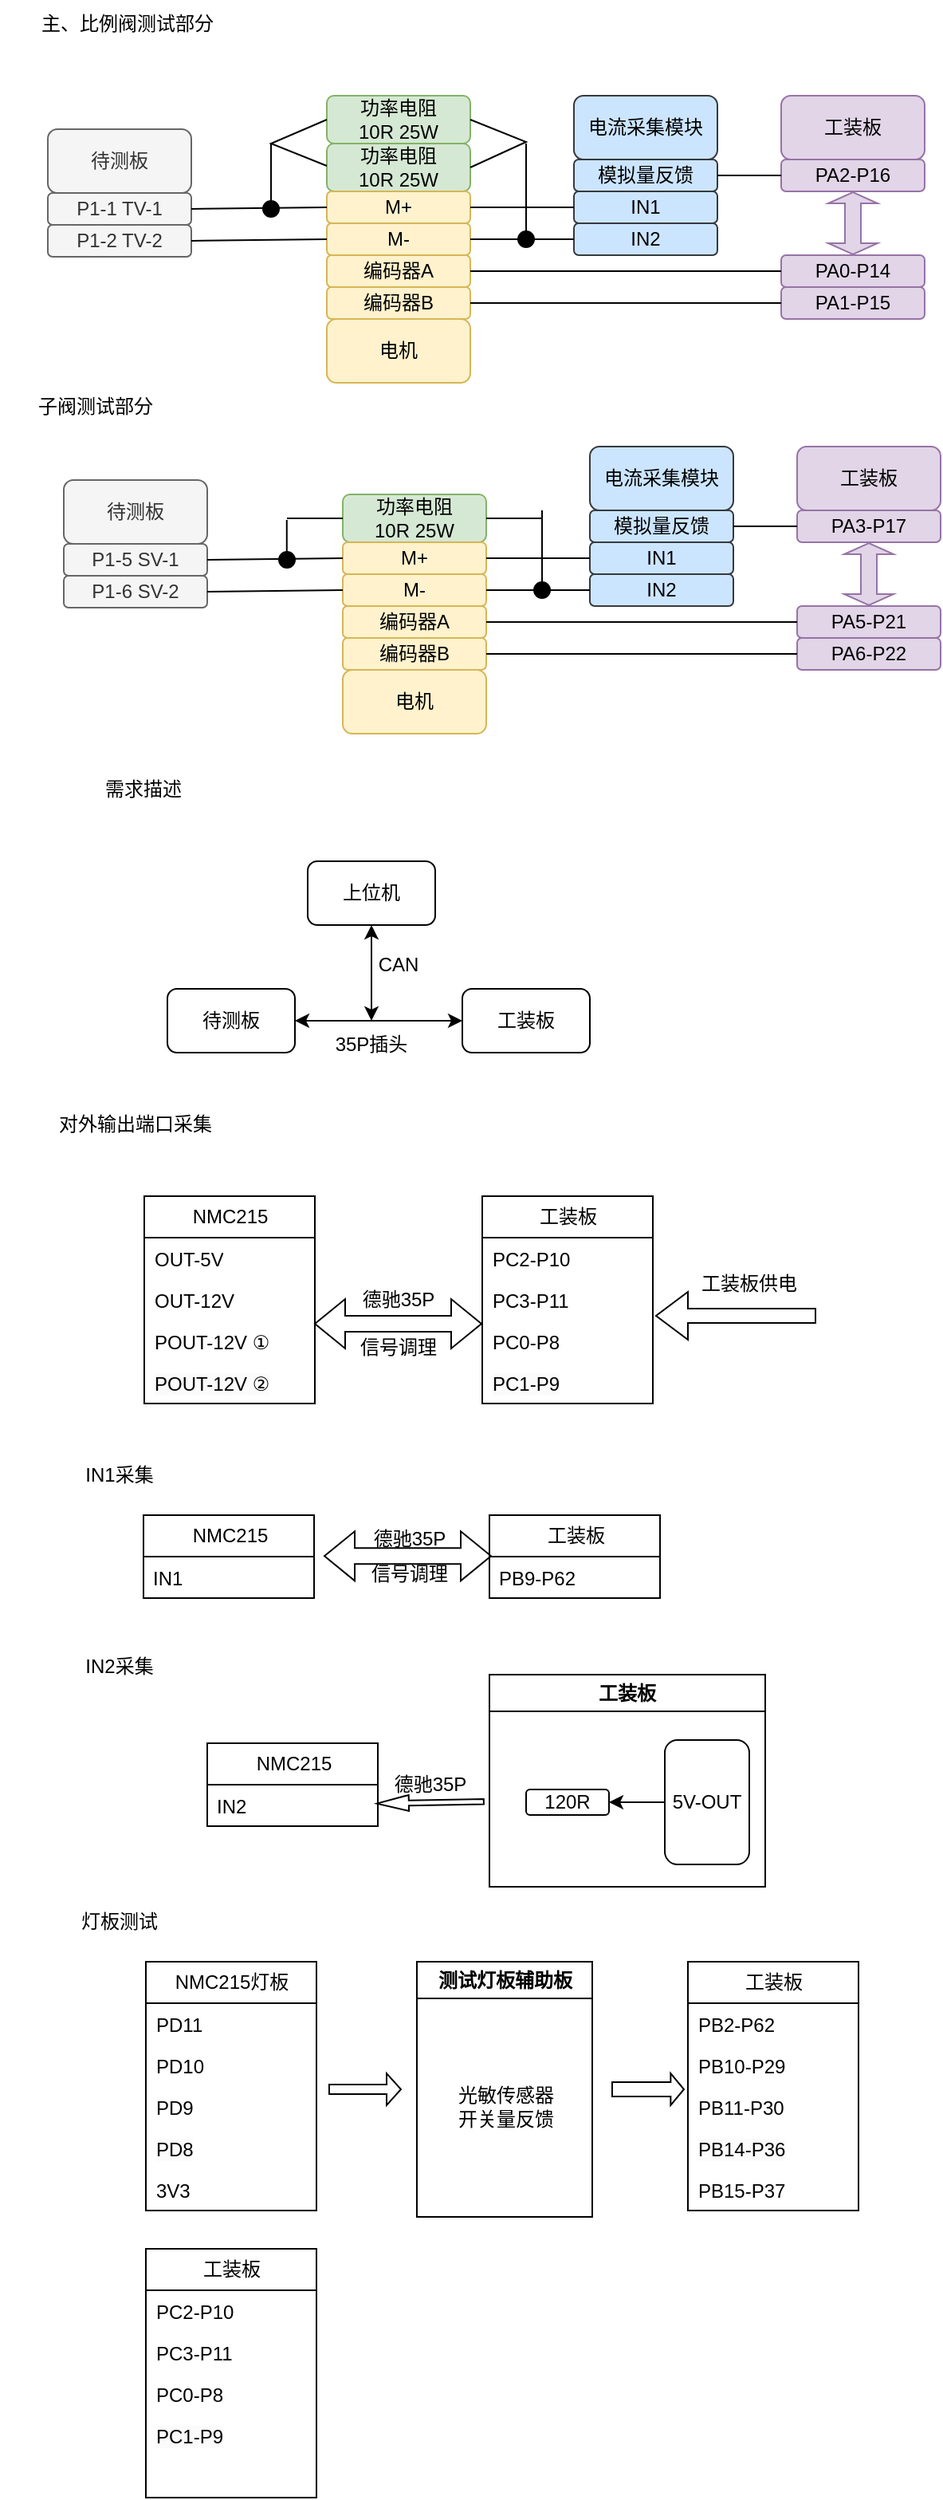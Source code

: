 <mxfile version="24.7.7">
  <diagram name="第 1 页" id="fsKE9IQoVAuPPi1mYyoE">
    <mxGraphModel dx="819" dy="422" grid="1" gridSize="10" guides="1" tooltips="1" connect="1" arrows="1" fold="1" page="1" pageScale="1" pageWidth="827" pageHeight="2000" math="0" shadow="0">
      <root>
        <mxCell id="0" />
        <mxCell id="1" parent="0" />
        <mxCell id="fWEatDimK1wb_yXRniuB-1" value="功率电阻&lt;br&gt;10R 25W" style="rounded=1;whiteSpace=wrap;html=1;fillColor=#d5e8d4;strokeColor=#82b366;" parent="1" vertex="1">
          <mxGeometry x="205" y="120" width="90" height="30" as="geometry" />
        </mxCell>
        <mxCell id="fWEatDimK1wb_yXRniuB-2" value="功率电阻&lt;br&gt;10R 25W" style="rounded=1;whiteSpace=wrap;html=1;fillColor=#d5e8d4;strokeColor=#82b366;" parent="1" vertex="1">
          <mxGeometry x="205" y="150" width="90" height="30" as="geometry" />
        </mxCell>
        <mxCell id="fWEatDimK1wb_yXRniuB-5" value="电机" style="rounded=1;whiteSpace=wrap;html=1;fillColor=#fff2cc;strokeColor=#d6b656;" parent="1" vertex="1">
          <mxGeometry x="205" y="260" width="90" height="40" as="geometry" />
        </mxCell>
        <mxCell id="fWEatDimK1wb_yXRniuB-6" value="M+" style="rounded=1;whiteSpace=wrap;html=1;fillColor=#fff2cc;strokeColor=#d6b656;" parent="1" vertex="1">
          <mxGeometry x="205" y="180" width="90" height="20" as="geometry" />
        </mxCell>
        <mxCell id="fWEatDimK1wb_yXRniuB-7" value="M-" style="rounded=1;whiteSpace=wrap;html=1;fillColor=#fff2cc;strokeColor=#d6b656;" parent="1" vertex="1">
          <mxGeometry x="205" y="200" width="90" height="20" as="geometry" />
        </mxCell>
        <mxCell id="fWEatDimK1wb_yXRniuB-9" value="待测板" style="rounded=1;whiteSpace=wrap;html=1;fillColor=#f5f5f5;fontColor=#333333;strokeColor=#666666;" parent="1" vertex="1">
          <mxGeometry x="30" y="141" width="90" height="40" as="geometry" />
        </mxCell>
        <mxCell id="fWEatDimK1wb_yXRniuB-10" value="P1-1 TV-1" style="rounded=1;whiteSpace=wrap;html=1;fillColor=#f5f5f5;fontColor=#333333;strokeColor=#666666;" parent="1" vertex="1">
          <mxGeometry x="30" y="181" width="90" height="20" as="geometry" />
        </mxCell>
        <mxCell id="fWEatDimK1wb_yXRniuB-11" value="P1-2 TV-2" style="rounded=1;whiteSpace=wrap;html=1;fillColor=#f5f5f5;fontColor=#333333;strokeColor=#666666;" parent="1" vertex="1">
          <mxGeometry x="30" y="201" width="90" height="20" as="geometry" />
        </mxCell>
        <mxCell id="fWEatDimK1wb_yXRniuB-14" value="编码器A" style="rounded=1;whiteSpace=wrap;html=1;fillColor=#fff2cc;strokeColor=#d6b656;" parent="1" vertex="1">
          <mxGeometry x="205" y="220" width="90" height="20" as="geometry" />
        </mxCell>
        <mxCell id="fWEatDimK1wb_yXRniuB-15" value="编码器B" style="rounded=1;whiteSpace=wrap;html=1;fillColor=#fff2cc;strokeColor=#d6b656;" parent="1" vertex="1">
          <mxGeometry x="205" y="240" width="90" height="20" as="geometry" />
        </mxCell>
        <mxCell id="fWEatDimK1wb_yXRniuB-16" value="电流采集模块" style="rounded=1;whiteSpace=wrap;html=1;fillColor=#cce5ff;strokeColor=#36393d;" parent="1" vertex="1">
          <mxGeometry x="360" y="120" width="90" height="40" as="geometry" />
        </mxCell>
        <mxCell id="fWEatDimK1wb_yXRniuB-17" value="IN1" style="rounded=1;whiteSpace=wrap;html=1;fillColor=#cce5ff;strokeColor=#36393d;" parent="1" vertex="1">
          <mxGeometry x="360" y="180" width="90" height="20" as="geometry" />
        </mxCell>
        <mxCell id="fWEatDimK1wb_yXRniuB-18" value="IN2" style="rounded=1;whiteSpace=wrap;html=1;fillColor=#cce5ff;strokeColor=#36393d;" parent="1" vertex="1">
          <mxGeometry x="360" y="200" width="90" height="20" as="geometry" />
        </mxCell>
        <mxCell id="fWEatDimK1wb_yXRniuB-25" value="模拟量反馈" style="rounded=1;whiteSpace=wrap;html=1;fillColor=#cce5ff;strokeColor=#36393d;" parent="1" vertex="1">
          <mxGeometry x="360" y="160" width="90" height="20" as="geometry" />
        </mxCell>
        <mxCell id="fWEatDimK1wb_yXRniuB-26" value="工装板" style="rounded=1;whiteSpace=wrap;html=1;fillColor=#e1d5e7;strokeColor=#9673a6;" parent="1" vertex="1">
          <mxGeometry x="490" y="120" width="90" height="40" as="geometry" />
        </mxCell>
        <mxCell id="fWEatDimK1wb_yXRniuB-27" value="PA0-P14" style="rounded=1;whiteSpace=wrap;html=1;fillColor=#e1d5e7;strokeColor=#9673a6;" parent="1" vertex="1">
          <mxGeometry x="490" y="220" width="90" height="20" as="geometry" />
        </mxCell>
        <mxCell id="fWEatDimK1wb_yXRniuB-28" value="PA1-P15" style="rounded=1;whiteSpace=wrap;html=1;fillColor=#e1d5e7;strokeColor=#9673a6;" parent="1" vertex="1">
          <mxGeometry x="490" y="240" width="90" height="20" as="geometry" />
        </mxCell>
        <mxCell id="fWEatDimK1wb_yXRniuB-29" value="PA2-P16" style="rounded=1;whiteSpace=wrap;html=1;fillColor=#e1d5e7;strokeColor=#9673a6;" parent="1" vertex="1">
          <mxGeometry x="490" y="160" width="90" height="20" as="geometry" />
        </mxCell>
        <mxCell id="fWEatDimK1wb_yXRniuB-32" value="" style="endArrow=none;html=1;rounded=0;entryX=0;entryY=0.5;entryDx=0;entryDy=0;exitX=1;exitY=0.5;exitDx=0;exitDy=0;" parent="1" source="fWEatDimK1wb_yXRniuB-11" target="fWEatDimK1wb_yXRniuB-7" edge="1">
          <mxGeometry width="50" height="50" relative="1" as="geometry">
            <mxPoint x="100" y="310" as="sourcePoint" />
            <mxPoint x="150" y="260" as="targetPoint" />
          </mxGeometry>
        </mxCell>
        <mxCell id="fWEatDimK1wb_yXRniuB-33" value="" style="endArrow=none;html=1;rounded=0;entryX=0;entryY=0.5;entryDx=0;entryDy=0;exitX=1;exitY=0.5;exitDx=0;exitDy=0;" parent="1" source="fWEatDimK1wb_yXRniuB-6" target="fWEatDimK1wb_yXRniuB-17" edge="1">
          <mxGeometry width="50" height="50" relative="1" as="geometry">
            <mxPoint x="290" y="230" as="sourcePoint" />
            <mxPoint x="340" y="180" as="targetPoint" />
          </mxGeometry>
        </mxCell>
        <mxCell id="fWEatDimK1wb_yXRniuB-34" value="" style="endArrow=none;html=1;rounded=0;entryX=0;entryY=0.5;entryDx=0;entryDy=0;" parent="1" source="fWEatDimK1wb_yXRniuB-44" target="fWEatDimK1wb_yXRniuB-18" edge="1">
          <mxGeometry width="50" height="50" relative="1" as="geometry">
            <mxPoint x="290" y="230" as="sourcePoint" />
            <mxPoint x="340" y="180" as="targetPoint" />
          </mxGeometry>
        </mxCell>
        <mxCell id="fWEatDimK1wb_yXRniuB-35" value="" style="endArrow=none;html=1;rounded=0;exitX=1;exitY=0.5;exitDx=0;exitDy=0;entryX=0;entryY=0.5;entryDx=0;entryDy=0;" parent="1" source="fWEatDimK1wb_yXRniuB-14" target="fWEatDimK1wb_yXRniuB-27" edge="1">
          <mxGeometry width="50" height="50" relative="1" as="geometry">
            <mxPoint x="290" y="230" as="sourcePoint" />
            <mxPoint x="340" y="180" as="targetPoint" />
          </mxGeometry>
        </mxCell>
        <mxCell id="fWEatDimK1wb_yXRniuB-36" value="" style="endArrow=none;html=1;rounded=0;exitX=1;exitY=0.5;exitDx=0;exitDy=0;entryX=0;entryY=0.5;entryDx=0;entryDy=0;" parent="1" source="fWEatDimK1wb_yXRniuB-15" target="fWEatDimK1wb_yXRniuB-28" edge="1">
          <mxGeometry width="50" height="50" relative="1" as="geometry">
            <mxPoint x="290" y="230" as="sourcePoint" />
            <mxPoint x="340" y="180" as="targetPoint" />
          </mxGeometry>
        </mxCell>
        <mxCell id="fWEatDimK1wb_yXRniuB-38" value="" style="endArrow=none;html=1;rounded=0;entryX=1;entryY=0.5;entryDx=0;entryDy=0;exitX=1;exitY=0.5;exitDx=0;exitDy=0;" parent="1" source="fWEatDimK1wb_yXRniuB-2" target="fWEatDimK1wb_yXRniuB-1" edge="1">
          <mxGeometry width="50" height="50" relative="1" as="geometry">
            <mxPoint x="295" y="169" as="sourcePoint" />
            <mxPoint x="340" y="189" as="targetPoint" />
            <Array as="points">
              <mxPoint x="330" y="149" />
            </Array>
          </mxGeometry>
        </mxCell>
        <mxCell id="fWEatDimK1wb_yXRniuB-40" value="" style="endArrow=none;html=1;rounded=0;entryX=0;entryY=0.5;entryDx=0;entryDy=0;exitX=1;exitY=0.5;exitDx=0;exitDy=0;" parent="1" source="fWEatDimK1wb_yXRniuB-10" target="fWEatDimK1wb_yXRniuB-6" edge="1">
          <mxGeometry width="50" height="50" relative="1" as="geometry">
            <mxPoint x="290" y="230" as="sourcePoint" />
            <mxPoint x="340" y="180" as="targetPoint" />
          </mxGeometry>
        </mxCell>
        <mxCell id="fWEatDimK1wb_yXRniuB-41" value="" style="endArrow=none;html=1;rounded=0;entryX=0;entryY=0.5;entryDx=0;entryDy=0;" parent="1" target="fWEatDimK1wb_yXRniuB-1" edge="1">
          <mxGeometry width="50" height="50" relative="1" as="geometry">
            <mxPoint x="205" y="164" as="sourcePoint" />
            <mxPoint x="205" y="130" as="targetPoint" />
            <Array as="points">
              <mxPoint x="170" y="150" />
            </Array>
          </mxGeometry>
        </mxCell>
        <mxCell id="fWEatDimK1wb_yXRniuB-42" value="" style="endArrow=none;html=1;rounded=0;" parent="1" edge="1">
          <mxGeometry width="50" height="50" relative="1" as="geometry">
            <mxPoint x="170" y="190" as="sourcePoint" />
            <mxPoint x="170" y="150" as="targetPoint" />
          </mxGeometry>
        </mxCell>
        <mxCell id="fWEatDimK1wb_yXRniuB-43" value="" style="endArrow=none;html=1;rounded=0;" parent="1" edge="1">
          <mxGeometry width="50" height="50" relative="1" as="geometry">
            <mxPoint x="330" y="210" as="sourcePoint" />
            <mxPoint x="330" y="150" as="targetPoint" />
          </mxGeometry>
        </mxCell>
        <mxCell id="fWEatDimK1wb_yXRniuB-45" value="" style="endArrow=none;html=1;rounded=0;entryX=0;entryY=0.5;entryDx=0;entryDy=0;" parent="1" source="fWEatDimK1wb_yXRniuB-7" target="fWEatDimK1wb_yXRniuB-44" edge="1">
          <mxGeometry width="50" height="50" relative="1" as="geometry">
            <mxPoint x="295" y="210" as="sourcePoint" />
            <mxPoint x="360" y="210" as="targetPoint" />
          </mxGeometry>
        </mxCell>
        <mxCell id="fWEatDimK1wb_yXRniuB-44" value="" style="ellipse;whiteSpace=wrap;html=1;aspect=fixed;fillColor=#000000;" parent="1" vertex="1">
          <mxGeometry x="325" y="205" width="10" height="10" as="geometry" />
        </mxCell>
        <mxCell id="fWEatDimK1wb_yXRniuB-46" value="" style="ellipse;whiteSpace=wrap;html=1;aspect=fixed;fillColor=#000000;" parent="1" vertex="1">
          <mxGeometry x="165" y="186" width="10" height="10" as="geometry" />
        </mxCell>
        <mxCell id="uDrY1_DS14Umw8ArDg8Q-1" value="" style="endArrow=none;html=1;rounded=0;entryX=0;entryY=0.5;entryDx=0;entryDy=0;exitX=1;exitY=0.5;exitDx=0;exitDy=0;" parent="1" source="fWEatDimK1wb_yXRniuB-25" target="fWEatDimK1wb_yXRniuB-29" edge="1">
          <mxGeometry width="50" height="50" relative="1" as="geometry">
            <mxPoint x="250" y="230" as="sourcePoint" />
            <mxPoint x="300" y="180" as="targetPoint" />
          </mxGeometry>
        </mxCell>
        <mxCell id="uDrY1_DS14Umw8ArDg8Q-2" value="" style="shape=flexArrow;endArrow=classic;startArrow=classic;html=1;rounded=0;entryX=0.5;entryY=1;entryDx=0;entryDy=0;exitX=0.5;exitY=0;exitDx=0;exitDy=0;strokeWidth=1;endSize=2;startSize=2;fillColor=#e1d5e7;strokeColor=#9673a6;" parent="1" source="fWEatDimK1wb_yXRniuB-27" target="fWEatDimK1wb_yXRniuB-29" edge="1">
          <mxGeometry width="100" height="100" relative="1" as="geometry">
            <mxPoint x="300" y="260" as="sourcePoint" />
            <mxPoint x="400" y="160" as="targetPoint" />
          </mxGeometry>
        </mxCell>
        <mxCell id="uDrY1_DS14Umw8ArDg8Q-3" value="主、比例阀测试部分" style="text;strokeColor=none;align=center;fillColor=none;html=1;verticalAlign=middle;whiteSpace=wrap;rounded=0;" parent="1" vertex="1">
          <mxGeometry x="20" y="60" width="120" height="30" as="geometry" />
        </mxCell>
        <mxCell id="uDrY1_DS14Umw8ArDg8Q-4" value="上位机" style="rounded=1;whiteSpace=wrap;html=1;" parent="1" vertex="1">
          <mxGeometry x="193" y="600" width="80" height="40" as="geometry" />
        </mxCell>
        <mxCell id="uDrY1_DS14Umw8ArDg8Q-5" value="工装板" style="rounded=1;whiteSpace=wrap;html=1;" parent="1" vertex="1">
          <mxGeometry x="290" y="680" width="80" height="40" as="geometry" />
        </mxCell>
        <mxCell id="uDrY1_DS14Umw8ArDg8Q-6" value="待测板" style="rounded=1;whiteSpace=wrap;html=1;" parent="1" vertex="1">
          <mxGeometry x="105" y="680" width="80" height="40" as="geometry" />
        </mxCell>
        <mxCell id="uDrY1_DS14Umw8ArDg8Q-7" value="" style="endArrow=classic;startArrow=classic;html=1;rounded=0;exitX=1;exitY=0.5;exitDx=0;exitDy=0;entryX=0;entryY=0.5;entryDx=0;entryDy=0;" parent="1" source="uDrY1_DS14Umw8ArDg8Q-6" target="uDrY1_DS14Umw8ArDg8Q-5" edge="1">
          <mxGeometry width="50" height="50" relative="1" as="geometry">
            <mxPoint x="320" y="710" as="sourcePoint" />
            <mxPoint x="370" y="660" as="targetPoint" />
          </mxGeometry>
        </mxCell>
        <mxCell id="uDrY1_DS14Umw8ArDg8Q-8" value="" style="endArrow=classic;startArrow=classic;html=1;rounded=0;entryX=0.5;entryY=1;entryDx=0;entryDy=0;" parent="1" target="uDrY1_DS14Umw8ArDg8Q-4" edge="1">
          <mxGeometry width="50" height="50" relative="1" as="geometry">
            <mxPoint x="233" y="700" as="sourcePoint" />
            <mxPoint x="370" y="660" as="targetPoint" />
          </mxGeometry>
        </mxCell>
        <mxCell id="uDrY1_DS14Umw8ArDg8Q-9" value="CAN" style="text;strokeColor=none;align=center;fillColor=none;html=1;verticalAlign=middle;whiteSpace=wrap;rounded=0;" parent="1" vertex="1">
          <mxGeometry x="220" y="650" width="60" height="30" as="geometry" />
        </mxCell>
        <mxCell id="uDrY1_DS14Umw8ArDg8Q-10" value="35P插头" style="text;strokeColor=none;align=center;fillColor=none;html=1;verticalAlign=middle;whiteSpace=wrap;rounded=0;" parent="1" vertex="1">
          <mxGeometry x="203" y="700" width="60" height="30" as="geometry" />
        </mxCell>
        <mxCell id="qu0UYMMwJbKnimjxBpkP-1" value="需求描述" style="text;strokeColor=none;align=center;fillColor=none;html=1;verticalAlign=middle;whiteSpace=wrap;rounded=0;" parent="1" vertex="1">
          <mxGeometry x="30" y="540" width="120" height="30" as="geometry" />
        </mxCell>
        <mxCell id="qu0UYMMwJbKnimjxBpkP-3" value="功率电阻&lt;br&gt;10R 25W" style="rounded=1;whiteSpace=wrap;html=1;fillColor=#d5e8d4;strokeColor=#82b366;" parent="1" vertex="1">
          <mxGeometry x="215" y="370" width="90" height="30" as="geometry" />
        </mxCell>
        <mxCell id="qu0UYMMwJbKnimjxBpkP-4" value="电机" style="rounded=1;whiteSpace=wrap;html=1;fillColor=#fff2cc;strokeColor=#d6b656;" parent="1" vertex="1">
          <mxGeometry x="215" y="480" width="90" height="40" as="geometry" />
        </mxCell>
        <mxCell id="qu0UYMMwJbKnimjxBpkP-5" value="M+" style="rounded=1;whiteSpace=wrap;html=1;fillColor=#fff2cc;strokeColor=#d6b656;" parent="1" vertex="1">
          <mxGeometry x="215" y="400" width="90" height="20" as="geometry" />
        </mxCell>
        <mxCell id="qu0UYMMwJbKnimjxBpkP-6" value="M-" style="rounded=1;whiteSpace=wrap;html=1;fillColor=#fff2cc;strokeColor=#d6b656;" parent="1" vertex="1">
          <mxGeometry x="215" y="420" width="90" height="20" as="geometry" />
        </mxCell>
        <mxCell id="qu0UYMMwJbKnimjxBpkP-7" value="待测板" style="rounded=1;whiteSpace=wrap;html=1;fillColor=#f5f5f5;fontColor=#333333;strokeColor=#666666;" parent="1" vertex="1">
          <mxGeometry x="40" y="361" width="90" height="40" as="geometry" />
        </mxCell>
        <mxCell id="qu0UYMMwJbKnimjxBpkP-8" value="P1-5 SV-1" style="rounded=1;whiteSpace=wrap;html=1;fillColor=#f5f5f5;fontColor=#333333;strokeColor=#666666;" parent="1" vertex="1">
          <mxGeometry x="40" y="401" width="90" height="20" as="geometry" />
        </mxCell>
        <mxCell id="qu0UYMMwJbKnimjxBpkP-9" value="P1-6 SV-2" style="rounded=1;whiteSpace=wrap;html=1;fillColor=#f5f5f5;fontColor=#333333;strokeColor=#666666;" parent="1" vertex="1">
          <mxGeometry x="40" y="421" width="90" height="20" as="geometry" />
        </mxCell>
        <mxCell id="qu0UYMMwJbKnimjxBpkP-10" value="编码器A" style="rounded=1;whiteSpace=wrap;html=1;fillColor=#fff2cc;strokeColor=#d6b656;" parent="1" vertex="1">
          <mxGeometry x="215" y="440" width="90" height="20" as="geometry" />
        </mxCell>
        <mxCell id="qu0UYMMwJbKnimjxBpkP-11" value="编码器B" style="rounded=1;whiteSpace=wrap;html=1;fillColor=#fff2cc;strokeColor=#d6b656;" parent="1" vertex="1">
          <mxGeometry x="215" y="460" width="90" height="20" as="geometry" />
        </mxCell>
        <mxCell id="qu0UYMMwJbKnimjxBpkP-12" value="电流采集模块" style="rounded=1;whiteSpace=wrap;html=1;fillColor=#cce5ff;strokeColor=#36393d;" parent="1" vertex="1">
          <mxGeometry x="370" y="340" width="90" height="40" as="geometry" />
        </mxCell>
        <mxCell id="qu0UYMMwJbKnimjxBpkP-13" value="IN1" style="rounded=1;whiteSpace=wrap;html=1;fillColor=#cce5ff;strokeColor=#36393d;" parent="1" vertex="1">
          <mxGeometry x="370" y="400" width="90" height="20" as="geometry" />
        </mxCell>
        <mxCell id="qu0UYMMwJbKnimjxBpkP-14" value="IN2" style="rounded=1;whiteSpace=wrap;html=1;fillColor=#cce5ff;strokeColor=#36393d;" parent="1" vertex="1">
          <mxGeometry x="370" y="420" width="90" height="20" as="geometry" />
        </mxCell>
        <mxCell id="qu0UYMMwJbKnimjxBpkP-15" value="模拟量反馈" style="rounded=1;whiteSpace=wrap;html=1;fillColor=#cce5ff;strokeColor=#36393d;" parent="1" vertex="1">
          <mxGeometry x="370" y="380" width="90" height="20" as="geometry" />
        </mxCell>
        <mxCell id="qu0UYMMwJbKnimjxBpkP-16" value="工装板" style="rounded=1;whiteSpace=wrap;html=1;fillColor=#e1d5e7;strokeColor=#9673a6;" parent="1" vertex="1">
          <mxGeometry x="500" y="340" width="90" height="40" as="geometry" />
        </mxCell>
        <mxCell id="qu0UYMMwJbKnimjxBpkP-17" value="PA5-P21" style="rounded=1;whiteSpace=wrap;html=1;fillColor=#e1d5e7;strokeColor=#9673a6;" parent="1" vertex="1">
          <mxGeometry x="500" y="440" width="90" height="20" as="geometry" />
        </mxCell>
        <mxCell id="qu0UYMMwJbKnimjxBpkP-18" value="PA6-P22" style="rounded=1;whiteSpace=wrap;html=1;fillColor=#e1d5e7;strokeColor=#9673a6;" parent="1" vertex="1">
          <mxGeometry x="500" y="460" width="90" height="20" as="geometry" />
        </mxCell>
        <mxCell id="qu0UYMMwJbKnimjxBpkP-19" value="PA3-P17" style="rounded=1;whiteSpace=wrap;html=1;fillColor=#e1d5e7;strokeColor=#9673a6;" parent="1" vertex="1">
          <mxGeometry x="500" y="380" width="90" height="20" as="geometry" />
        </mxCell>
        <mxCell id="qu0UYMMwJbKnimjxBpkP-20" value="" style="endArrow=none;html=1;rounded=0;entryX=0;entryY=0.5;entryDx=0;entryDy=0;exitX=1;exitY=0.5;exitDx=0;exitDy=0;" parent="1" source="qu0UYMMwJbKnimjxBpkP-9" target="qu0UYMMwJbKnimjxBpkP-6" edge="1">
          <mxGeometry width="50" height="50" relative="1" as="geometry">
            <mxPoint x="110" y="530" as="sourcePoint" />
            <mxPoint x="160" y="480" as="targetPoint" />
          </mxGeometry>
        </mxCell>
        <mxCell id="qu0UYMMwJbKnimjxBpkP-21" value="" style="endArrow=none;html=1;rounded=0;entryX=0;entryY=0.5;entryDx=0;entryDy=0;exitX=1;exitY=0.5;exitDx=0;exitDy=0;" parent="1" source="qu0UYMMwJbKnimjxBpkP-5" target="qu0UYMMwJbKnimjxBpkP-13" edge="1">
          <mxGeometry width="50" height="50" relative="1" as="geometry">
            <mxPoint x="300" y="450" as="sourcePoint" />
            <mxPoint x="350" y="400" as="targetPoint" />
          </mxGeometry>
        </mxCell>
        <mxCell id="qu0UYMMwJbKnimjxBpkP-22" value="" style="endArrow=none;html=1;rounded=0;entryX=0;entryY=0.5;entryDx=0;entryDy=0;" parent="1" source="qu0UYMMwJbKnimjxBpkP-31" target="qu0UYMMwJbKnimjxBpkP-14" edge="1">
          <mxGeometry width="50" height="50" relative="1" as="geometry">
            <mxPoint x="300" y="450" as="sourcePoint" />
            <mxPoint x="350" y="400" as="targetPoint" />
          </mxGeometry>
        </mxCell>
        <mxCell id="qu0UYMMwJbKnimjxBpkP-23" value="" style="endArrow=none;html=1;rounded=0;exitX=1;exitY=0.5;exitDx=0;exitDy=0;entryX=0;entryY=0.5;entryDx=0;entryDy=0;" parent="1" source="qu0UYMMwJbKnimjxBpkP-10" target="qu0UYMMwJbKnimjxBpkP-17" edge="1">
          <mxGeometry width="50" height="50" relative="1" as="geometry">
            <mxPoint x="300" y="450" as="sourcePoint" />
            <mxPoint x="350" y="400" as="targetPoint" />
          </mxGeometry>
        </mxCell>
        <mxCell id="qu0UYMMwJbKnimjxBpkP-24" value="" style="endArrow=none;html=1;rounded=0;exitX=1;exitY=0.5;exitDx=0;exitDy=0;entryX=0;entryY=0.5;entryDx=0;entryDy=0;" parent="1" source="qu0UYMMwJbKnimjxBpkP-11" target="qu0UYMMwJbKnimjxBpkP-18" edge="1">
          <mxGeometry width="50" height="50" relative="1" as="geometry">
            <mxPoint x="300" y="450" as="sourcePoint" />
            <mxPoint x="350" y="400" as="targetPoint" />
          </mxGeometry>
        </mxCell>
        <mxCell id="qu0UYMMwJbKnimjxBpkP-26" value="" style="endArrow=none;html=1;rounded=0;entryX=0;entryY=0.5;entryDx=0;entryDy=0;exitX=1;exitY=0.5;exitDx=0;exitDy=0;" parent="1" source="qu0UYMMwJbKnimjxBpkP-8" target="qu0UYMMwJbKnimjxBpkP-5" edge="1">
          <mxGeometry width="50" height="50" relative="1" as="geometry">
            <mxPoint x="300" y="450" as="sourcePoint" />
            <mxPoint x="350" y="400" as="targetPoint" />
          </mxGeometry>
        </mxCell>
        <mxCell id="qu0UYMMwJbKnimjxBpkP-28" value="" style="endArrow=none;html=1;rounded=0;" parent="1" edge="1">
          <mxGeometry width="50" height="50" relative="1" as="geometry">
            <mxPoint x="179.89" y="406" as="sourcePoint" />
            <mxPoint x="179.89" y="386" as="targetPoint" />
          </mxGeometry>
        </mxCell>
        <mxCell id="qu0UYMMwJbKnimjxBpkP-30" value="" style="endArrow=none;html=1;rounded=0;entryX=0;entryY=0.5;entryDx=0;entryDy=0;" parent="1" source="qu0UYMMwJbKnimjxBpkP-6" target="qu0UYMMwJbKnimjxBpkP-31" edge="1">
          <mxGeometry width="50" height="50" relative="1" as="geometry">
            <mxPoint x="305" y="430" as="sourcePoint" />
            <mxPoint x="370" y="430" as="targetPoint" />
          </mxGeometry>
        </mxCell>
        <mxCell id="qu0UYMMwJbKnimjxBpkP-31" value="" style="ellipse;whiteSpace=wrap;html=1;aspect=fixed;fillColor=#000000;" parent="1" vertex="1">
          <mxGeometry x="335" y="425" width="10" height="10" as="geometry" />
        </mxCell>
        <mxCell id="qu0UYMMwJbKnimjxBpkP-32" value="" style="ellipse;whiteSpace=wrap;html=1;aspect=fixed;fillColor=#000000;" parent="1" vertex="1">
          <mxGeometry x="175" y="406" width="10" height="10" as="geometry" />
        </mxCell>
        <mxCell id="qu0UYMMwJbKnimjxBpkP-33" value="" style="endArrow=none;html=1;rounded=0;entryX=0;entryY=0.5;entryDx=0;entryDy=0;exitX=1;exitY=0.5;exitDx=0;exitDy=0;" parent="1" source="qu0UYMMwJbKnimjxBpkP-15" target="qu0UYMMwJbKnimjxBpkP-19" edge="1">
          <mxGeometry width="50" height="50" relative="1" as="geometry">
            <mxPoint x="260" y="450" as="sourcePoint" />
            <mxPoint x="310" y="400" as="targetPoint" />
          </mxGeometry>
        </mxCell>
        <mxCell id="qu0UYMMwJbKnimjxBpkP-34" value="" style="shape=flexArrow;endArrow=classic;startArrow=classic;html=1;rounded=0;entryX=0.5;entryY=1;entryDx=0;entryDy=0;exitX=0.5;exitY=0;exitDx=0;exitDy=0;strokeWidth=1;endSize=2;startSize=2;fillColor=#e1d5e7;strokeColor=#9673a6;" parent="1" source="qu0UYMMwJbKnimjxBpkP-17" target="qu0UYMMwJbKnimjxBpkP-19" edge="1">
          <mxGeometry width="100" height="100" relative="1" as="geometry">
            <mxPoint x="310" y="480" as="sourcePoint" />
            <mxPoint x="410" y="380" as="targetPoint" />
          </mxGeometry>
        </mxCell>
        <mxCell id="qu0UYMMwJbKnimjxBpkP-35" value="子阀测试部分" style="text;strokeColor=none;align=center;fillColor=none;html=1;verticalAlign=middle;whiteSpace=wrap;rounded=0;" parent="1" vertex="1">
          <mxGeometry y="300" width="120" height="30" as="geometry" />
        </mxCell>
        <mxCell id="qu0UYMMwJbKnimjxBpkP-36" value="" style="endArrow=none;html=1;rounded=0;entryX=0;entryY=0.5;entryDx=0;entryDy=0;" parent="1" target="qu0UYMMwJbKnimjxBpkP-3" edge="1">
          <mxGeometry width="50" height="50" relative="1" as="geometry">
            <mxPoint x="180" y="385" as="sourcePoint" />
            <mxPoint x="350" y="380" as="targetPoint" />
          </mxGeometry>
        </mxCell>
        <mxCell id="qu0UYMMwJbKnimjxBpkP-37" value="" style="endArrow=none;html=1;rounded=0;" parent="1" source="qu0UYMMwJbKnimjxBpkP-31" edge="1">
          <mxGeometry width="50" height="50" relative="1" as="geometry">
            <mxPoint x="240" y="430" as="sourcePoint" />
            <mxPoint x="340" y="380" as="targetPoint" />
          </mxGeometry>
        </mxCell>
        <mxCell id="qu0UYMMwJbKnimjxBpkP-38" value="" style="endArrow=none;html=1;rounded=0;entryX=1;entryY=0.5;entryDx=0;entryDy=0;" parent="1" target="qu0UYMMwJbKnimjxBpkP-3" edge="1">
          <mxGeometry width="50" height="50" relative="1" as="geometry">
            <mxPoint x="340" y="385" as="sourcePoint" />
            <mxPoint x="290" y="380" as="targetPoint" />
          </mxGeometry>
        </mxCell>
        <mxCell id="qu0UYMMwJbKnimjxBpkP-39" value="对外输出端口采集" style="text;strokeColor=none;align=center;fillColor=none;html=1;verticalAlign=middle;whiteSpace=wrap;rounded=0;" parent="1" vertex="1">
          <mxGeometry x="25" y="750" width="120" height="30" as="geometry" />
        </mxCell>
        <mxCell id="qu0UYMMwJbKnimjxBpkP-42" value="" style="shape=singleArrow;direction=west;whiteSpace=wrap;html=1;" parent="1" vertex="1">
          <mxGeometry x="411.5" y="870" width="100" height="30" as="geometry" />
        </mxCell>
        <mxCell id="qu0UYMMwJbKnimjxBpkP-43" value="工装板供电" style="text;strokeColor=none;align=center;fillColor=none;html=1;verticalAlign=middle;whiteSpace=wrap;rounded=0;" parent="1" vertex="1">
          <mxGeometry x="409.5" y="850" width="120" height="30" as="geometry" />
        </mxCell>
        <mxCell id="qu0UYMMwJbKnimjxBpkP-46" value="" style="shape=flexArrow;endArrow=classic;startArrow=classic;html=1;rounded=0;entryX=0;entryY=0.5;entryDx=0;entryDy=0;exitX=1;exitY=0.5;exitDx=0;exitDy=0;" parent="1" edge="1">
          <mxGeometry width="100" height="100" relative="1" as="geometry">
            <mxPoint x="197" y="890" as="sourcePoint" />
            <mxPoint x="302.5" y="890" as="targetPoint" />
          </mxGeometry>
        </mxCell>
        <mxCell id="qu0UYMMwJbKnimjxBpkP-47" value="德驰35P" style="text;strokeColor=none;align=center;fillColor=none;html=1;verticalAlign=middle;whiteSpace=wrap;rounded=0;" parent="1" vertex="1">
          <mxGeometry x="190" y="860" width="120" height="30" as="geometry" />
        </mxCell>
        <mxCell id="qu0UYMMwJbKnimjxBpkP-48" value="NMC215" style="swimlane;fontStyle=0;childLayout=stackLayout;horizontal=1;startSize=26;fillColor=none;horizontalStack=0;resizeParent=1;resizeParentMax=0;resizeLast=0;collapsible=1;marginBottom=0;html=1;" parent="1" vertex="1">
          <mxGeometry x="90.5" y="810" width="107" height="130" as="geometry" />
        </mxCell>
        <mxCell id="qu0UYMMwJbKnimjxBpkP-49" value="OUT-5V" style="text;strokeColor=none;fillColor=none;align=left;verticalAlign=top;spacingLeft=4;spacingRight=4;overflow=hidden;rotatable=0;points=[[0,0.5],[1,0.5]];portConstraint=eastwest;whiteSpace=wrap;html=1;" parent="qu0UYMMwJbKnimjxBpkP-48" vertex="1">
          <mxGeometry y="26" width="107" height="26" as="geometry" />
        </mxCell>
        <mxCell id="qu0UYMMwJbKnimjxBpkP-50" value="OUT-12V" style="text;strokeColor=none;fillColor=none;align=left;verticalAlign=top;spacingLeft=4;spacingRight=4;overflow=hidden;rotatable=0;points=[[0,0.5],[1,0.5]];portConstraint=eastwest;whiteSpace=wrap;html=1;" parent="qu0UYMMwJbKnimjxBpkP-48" vertex="1">
          <mxGeometry y="52" width="107" height="26" as="geometry" />
        </mxCell>
        <mxCell id="qu0UYMMwJbKnimjxBpkP-51" value="POUT-12V ①" style="text;strokeColor=none;fillColor=none;align=left;verticalAlign=top;spacingLeft=4;spacingRight=4;overflow=hidden;rotatable=0;points=[[0,0.5],[1,0.5]];portConstraint=eastwest;whiteSpace=wrap;html=1;" parent="qu0UYMMwJbKnimjxBpkP-48" vertex="1">
          <mxGeometry y="78" width="107" height="26" as="geometry" />
        </mxCell>
        <mxCell id="qu0UYMMwJbKnimjxBpkP-52" value="&lt;span style=&quot;color: rgb(0, 0, 0); font-family: Helvetica; font-size: 12px; font-style: normal; font-variant-ligatures: normal; font-variant-caps: normal; font-weight: 400; letter-spacing: normal; orphans: 2; text-align: left; text-indent: 0px; text-transform: none; widows: 2; word-spacing: 0px; -webkit-text-stroke-width: 0px; white-space: normal; background-color: rgb(251, 251, 251); text-decoration-thickness: initial; text-decoration-style: initial; text-decoration-color: initial; display: inline !important; float: none;&quot;&gt;POUT-12V ②&lt;/span&gt;" style="text;strokeColor=none;fillColor=none;align=left;verticalAlign=top;spacingLeft=4;spacingRight=4;overflow=hidden;rotatable=0;points=[[0,0.5],[1,0.5]];portConstraint=eastwest;whiteSpace=wrap;html=1;" parent="qu0UYMMwJbKnimjxBpkP-48" vertex="1">
          <mxGeometry y="104" width="107" height="26" as="geometry" />
        </mxCell>
        <mxCell id="qu0UYMMwJbKnimjxBpkP-54" value="工装板" style="swimlane;fontStyle=0;childLayout=stackLayout;horizontal=1;startSize=26;fillColor=none;horizontalStack=0;resizeParent=1;resizeParentMax=0;resizeLast=0;collapsible=1;marginBottom=0;html=1;" parent="1" vertex="1">
          <mxGeometry x="302.5" y="810" width="107" height="130" as="geometry" />
        </mxCell>
        <mxCell id="qu0UYMMwJbKnimjxBpkP-55" value="PC2-P10" style="text;strokeColor=none;fillColor=none;align=left;verticalAlign=top;spacingLeft=4;spacingRight=4;overflow=hidden;rotatable=0;points=[[0,0.5],[1,0.5]];portConstraint=eastwest;whiteSpace=wrap;html=1;" parent="qu0UYMMwJbKnimjxBpkP-54" vertex="1">
          <mxGeometry y="26" width="107" height="26" as="geometry" />
        </mxCell>
        <mxCell id="qu0UYMMwJbKnimjxBpkP-56" value="PC3-P11" style="text;strokeColor=none;fillColor=none;align=left;verticalAlign=top;spacingLeft=4;spacingRight=4;overflow=hidden;rotatable=0;points=[[0,0.5],[1,0.5]];portConstraint=eastwest;whiteSpace=wrap;html=1;" parent="qu0UYMMwJbKnimjxBpkP-54" vertex="1">
          <mxGeometry y="52" width="107" height="26" as="geometry" />
        </mxCell>
        <mxCell id="qu0UYMMwJbKnimjxBpkP-57" value="PC0-P8" style="text;strokeColor=none;fillColor=none;align=left;verticalAlign=top;spacingLeft=4;spacingRight=4;overflow=hidden;rotatable=0;points=[[0,0.5],[1,0.5]];portConstraint=eastwest;whiteSpace=wrap;html=1;" parent="qu0UYMMwJbKnimjxBpkP-54" vertex="1">
          <mxGeometry y="78" width="107" height="26" as="geometry" />
        </mxCell>
        <mxCell id="qu0UYMMwJbKnimjxBpkP-58" value="&lt;span style=&quot;color: rgb(0, 0, 0); font-family: Helvetica; font-size: 12px; font-style: normal; font-variant-ligatures: normal; font-variant-caps: normal; font-weight: 400; letter-spacing: normal; orphans: 2; text-align: left; text-indent: 0px; text-transform: none; widows: 2; word-spacing: 0px; -webkit-text-stroke-width: 0px; white-space: normal; background-color: rgb(251, 251, 251); text-decoration-thickness: initial; text-decoration-style: initial; text-decoration-color: initial; display: inline !important; float: none;&quot;&gt;PC1-P9&lt;/span&gt;" style="text;strokeColor=none;fillColor=none;align=left;verticalAlign=top;spacingLeft=4;spacingRight=4;overflow=hidden;rotatable=0;points=[[0,0.5],[1,0.5]];portConstraint=eastwest;whiteSpace=wrap;html=1;" parent="qu0UYMMwJbKnimjxBpkP-54" vertex="1">
          <mxGeometry y="104" width="107" height="26" as="geometry" />
        </mxCell>
        <mxCell id="qu0UYMMwJbKnimjxBpkP-59" value="信号调理" style="text;strokeColor=none;align=center;fillColor=none;html=1;verticalAlign=middle;whiteSpace=wrap;rounded=0;" parent="1" vertex="1">
          <mxGeometry x="190" y="890" width="120" height="30" as="geometry" />
        </mxCell>
        <mxCell id="qu0UYMMwJbKnimjxBpkP-60" value="IN1采集" style="text;strokeColor=none;align=center;fillColor=none;html=1;verticalAlign=middle;whiteSpace=wrap;rounded=0;" parent="1" vertex="1">
          <mxGeometry x="15" y="970" width="120" height="30" as="geometry" />
        </mxCell>
        <mxCell id="qu0UYMMwJbKnimjxBpkP-62" value="" style="shape=flexArrow;endArrow=classic;startArrow=classic;html=1;rounded=0;entryX=0;entryY=0.5;entryDx=0;entryDy=0;exitX=1;exitY=0.5;exitDx=0;exitDy=0;" parent="1" edge="1">
          <mxGeometry width="100" height="100" relative="1" as="geometry">
            <mxPoint x="203" y="1035.66" as="sourcePoint" />
            <mxPoint x="308.5" y="1035.66" as="targetPoint" />
          </mxGeometry>
        </mxCell>
        <mxCell id="qu0UYMMwJbKnimjxBpkP-63" value="德驰35P" style="text;strokeColor=none;align=center;fillColor=none;html=1;verticalAlign=middle;whiteSpace=wrap;rounded=0;" parent="1" vertex="1">
          <mxGeometry x="197" y="1010" width="120" height="30" as="geometry" />
        </mxCell>
        <mxCell id="qu0UYMMwJbKnimjxBpkP-64" value="NMC215" style="swimlane;fontStyle=0;childLayout=stackLayout;horizontal=1;startSize=26;fillColor=none;horizontalStack=0;resizeParent=1;resizeParentMax=0;resizeLast=0;collapsible=1;marginBottom=0;html=1;" parent="1" vertex="1">
          <mxGeometry x="90" y="1010" width="107" height="52" as="geometry" />
        </mxCell>
        <mxCell id="qu0UYMMwJbKnimjxBpkP-65" value="IN1" style="text;strokeColor=none;fillColor=none;align=left;verticalAlign=top;spacingLeft=4;spacingRight=4;overflow=hidden;rotatable=0;points=[[0,0.5],[1,0.5]];portConstraint=eastwest;whiteSpace=wrap;html=1;" parent="qu0UYMMwJbKnimjxBpkP-64" vertex="1">
          <mxGeometry y="26" width="107" height="26" as="geometry" />
        </mxCell>
        <mxCell id="qu0UYMMwJbKnimjxBpkP-69" value="工装板" style="swimlane;fontStyle=0;childLayout=stackLayout;horizontal=1;startSize=26;fillColor=none;horizontalStack=0;resizeParent=1;resizeParentMax=0;resizeLast=0;collapsible=1;marginBottom=0;html=1;" parent="1" vertex="1">
          <mxGeometry x="307" y="1010" width="107" height="52" as="geometry" />
        </mxCell>
        <mxCell id="qu0UYMMwJbKnimjxBpkP-70" value="PB9-P62" style="text;strokeColor=none;fillColor=none;align=left;verticalAlign=top;spacingLeft=4;spacingRight=4;overflow=hidden;rotatable=0;points=[[0,0.5],[1,0.5]];portConstraint=eastwest;whiteSpace=wrap;html=1;" parent="qu0UYMMwJbKnimjxBpkP-69" vertex="1">
          <mxGeometry y="26" width="107" height="26" as="geometry" />
        </mxCell>
        <mxCell id="qu0UYMMwJbKnimjxBpkP-74" value="信号调理" style="text;strokeColor=none;align=center;fillColor=none;html=1;verticalAlign=middle;whiteSpace=wrap;rounded=0;" parent="1" vertex="1">
          <mxGeometry x="197" y="1032" width="120" height="30" as="geometry" />
        </mxCell>
        <mxCell id="qu0UYMMwJbKnimjxBpkP-75" style="edgeStyle=orthogonalEdgeStyle;rounded=0;orthogonalLoop=1;jettySize=auto;html=1;exitX=0.5;exitY=1;exitDx=0;exitDy=0;" parent="1" source="qu0UYMMwJbKnimjxBpkP-63" target="qu0UYMMwJbKnimjxBpkP-63" edge="1">
          <mxGeometry relative="1" as="geometry" />
        </mxCell>
        <mxCell id="qu0UYMMwJbKnimjxBpkP-77" value="德驰35P" style="text;strokeColor=none;align=center;fillColor=none;html=1;verticalAlign=middle;whiteSpace=wrap;rounded=0;" parent="1" vertex="1">
          <mxGeometry x="210" y="1164" width="120" height="30" as="geometry" />
        </mxCell>
        <mxCell id="qu0UYMMwJbKnimjxBpkP-78" value="NMC215" style="swimlane;fontStyle=0;childLayout=stackLayout;horizontal=1;startSize=26;fillColor=none;horizontalStack=0;resizeParent=1;resizeParentMax=0;resizeLast=0;collapsible=1;marginBottom=0;html=1;" parent="1" vertex="1">
          <mxGeometry x="130" y="1153" width="107" height="52" as="geometry" />
        </mxCell>
        <mxCell id="qu0UYMMwJbKnimjxBpkP-79" value="IN2" style="text;strokeColor=none;fillColor=none;align=left;verticalAlign=top;spacingLeft=4;spacingRight=4;overflow=hidden;rotatable=0;points=[[0,0.5],[1,0.5]];portConstraint=eastwest;whiteSpace=wrap;html=1;" parent="qu0UYMMwJbKnimjxBpkP-78" vertex="1">
          <mxGeometry y="26" width="107" height="26" as="geometry" />
        </mxCell>
        <mxCell id="qu0UYMMwJbKnimjxBpkP-83" style="edgeStyle=orthogonalEdgeStyle;rounded=0;orthogonalLoop=1;jettySize=auto;html=1;exitX=0.5;exitY=1;exitDx=0;exitDy=0;" parent="1" source="qu0UYMMwJbKnimjxBpkP-77" target="qu0UYMMwJbKnimjxBpkP-77" edge="1">
          <mxGeometry relative="1" as="geometry" />
        </mxCell>
        <mxCell id="qu0UYMMwJbKnimjxBpkP-84" value="IN2采集" style="text;strokeColor=none;align=center;fillColor=none;html=1;verticalAlign=middle;whiteSpace=wrap;rounded=0;" parent="1" vertex="1">
          <mxGeometry x="15" y="1090" width="120" height="30" as="geometry" />
        </mxCell>
        <mxCell id="qu0UYMMwJbKnimjxBpkP-85" value="灯板测试" style="text;strokeColor=none;align=center;fillColor=none;html=1;verticalAlign=middle;whiteSpace=wrap;rounded=0;" parent="1" vertex="1">
          <mxGeometry x="15" y="1250" width="120" height="30" as="geometry" />
        </mxCell>
        <mxCell id="qu0UYMMwJbKnimjxBpkP-90" value="NMC215灯板" style="swimlane;fontStyle=0;childLayout=stackLayout;horizontal=1;startSize=26;fillColor=none;horizontalStack=0;resizeParent=1;resizeParentMax=0;resizeLast=0;collapsible=1;marginBottom=0;html=1;" parent="1" vertex="1">
          <mxGeometry x="91.5" y="1290" width="107" height="156" as="geometry" />
        </mxCell>
        <mxCell id="qu0UYMMwJbKnimjxBpkP-91" value="PD11" style="text;strokeColor=none;fillColor=none;align=left;verticalAlign=top;spacingLeft=4;spacingRight=4;overflow=hidden;rotatable=0;points=[[0,0.5],[1,0.5]];portConstraint=eastwest;whiteSpace=wrap;html=1;" parent="qu0UYMMwJbKnimjxBpkP-90" vertex="1">
          <mxGeometry y="26" width="107" height="26" as="geometry" />
        </mxCell>
        <mxCell id="qu0UYMMwJbKnimjxBpkP-92" value="PD10" style="text;strokeColor=none;fillColor=none;align=left;verticalAlign=top;spacingLeft=4;spacingRight=4;overflow=hidden;rotatable=0;points=[[0,0.5],[1,0.5]];portConstraint=eastwest;whiteSpace=wrap;html=1;" parent="qu0UYMMwJbKnimjxBpkP-90" vertex="1">
          <mxGeometry y="52" width="107" height="26" as="geometry" />
        </mxCell>
        <mxCell id="qu0UYMMwJbKnimjxBpkP-93" value="PD9" style="text;strokeColor=none;fillColor=none;align=left;verticalAlign=top;spacingLeft=4;spacingRight=4;overflow=hidden;rotatable=0;points=[[0,0.5],[1,0.5]];portConstraint=eastwest;whiteSpace=wrap;html=1;" parent="qu0UYMMwJbKnimjxBpkP-90" vertex="1">
          <mxGeometry y="78" width="107" height="26" as="geometry" />
        </mxCell>
        <mxCell id="qu0UYMMwJbKnimjxBpkP-94" value="&lt;span style=&quot;color: rgb(0, 0, 0); font-family: Helvetica; font-size: 12px; font-style: normal; font-variant-ligatures: normal; font-variant-caps: normal; font-weight: 400; letter-spacing: normal; orphans: 2; text-align: left; text-indent: 0px; text-transform: none; widows: 2; word-spacing: 0px; -webkit-text-stroke-width: 0px; white-space: normal; background-color: rgb(251, 251, 251); text-decoration-thickness: initial; text-decoration-style: initial; text-decoration-color: initial; display: inline !important; float: none;&quot;&gt;PD8&lt;/span&gt;" style="text;strokeColor=none;fillColor=none;align=left;verticalAlign=top;spacingLeft=4;spacingRight=4;overflow=hidden;rotatable=0;points=[[0,0.5],[1,0.5]];portConstraint=eastwest;whiteSpace=wrap;html=1;" parent="qu0UYMMwJbKnimjxBpkP-90" vertex="1">
          <mxGeometry y="104" width="107" height="26" as="geometry" />
        </mxCell>
        <mxCell id="qu0UYMMwJbKnimjxBpkP-106" value="3V3" style="text;strokeColor=none;fillColor=none;align=left;verticalAlign=top;spacingLeft=4;spacingRight=4;overflow=hidden;rotatable=0;points=[[0,0.5],[1,0.5]];portConstraint=eastwest;whiteSpace=wrap;html=1;" parent="qu0UYMMwJbKnimjxBpkP-90" vertex="1">
          <mxGeometry y="130" width="107" height="26" as="geometry" />
        </mxCell>
        <mxCell id="qu0UYMMwJbKnimjxBpkP-95" value="工装板" style="swimlane;fontStyle=0;childLayout=stackLayout;horizontal=1;startSize=26;fillColor=none;horizontalStack=0;resizeParent=1;resizeParentMax=0;resizeLast=0;collapsible=1;marginBottom=0;html=1;" parent="1" vertex="1">
          <mxGeometry x="431.5" y="1290" width="107" height="156" as="geometry" />
        </mxCell>
        <mxCell id="qu0UYMMwJbKnimjxBpkP-96" value="PB2-P62" style="text;strokeColor=none;fillColor=none;align=left;verticalAlign=top;spacingLeft=4;spacingRight=4;overflow=hidden;rotatable=0;points=[[0,0.5],[1,0.5]];portConstraint=eastwest;whiteSpace=wrap;html=1;" parent="qu0UYMMwJbKnimjxBpkP-95" vertex="1">
          <mxGeometry y="26" width="107" height="26" as="geometry" />
        </mxCell>
        <mxCell id="qu0UYMMwJbKnimjxBpkP-97" value="PB10-P29" style="text;strokeColor=none;fillColor=none;align=left;verticalAlign=top;spacingLeft=4;spacingRight=4;overflow=hidden;rotatable=0;points=[[0,0.5],[1,0.5]];portConstraint=eastwest;whiteSpace=wrap;html=1;" parent="qu0UYMMwJbKnimjxBpkP-95" vertex="1">
          <mxGeometry y="52" width="107" height="26" as="geometry" />
        </mxCell>
        <mxCell id="qu0UYMMwJbKnimjxBpkP-98" value="PB11-P30" style="text;strokeColor=none;fillColor=none;align=left;verticalAlign=top;spacingLeft=4;spacingRight=4;overflow=hidden;rotatable=0;points=[[0,0.5],[1,0.5]];portConstraint=eastwest;whiteSpace=wrap;html=1;" parent="qu0UYMMwJbKnimjxBpkP-95" vertex="1">
          <mxGeometry y="78" width="107" height="26" as="geometry" />
        </mxCell>
        <mxCell id="qu0UYMMwJbKnimjxBpkP-99" value="&lt;span style=&quot;color: rgb(0, 0, 0); font-family: Helvetica; font-size: 12px; font-style: normal; font-variant-ligatures: normal; font-variant-caps: normal; font-weight: 400; letter-spacing: normal; orphans: 2; text-align: left; text-indent: 0px; text-transform: none; widows: 2; word-spacing: 0px; -webkit-text-stroke-width: 0px; white-space: normal; background-color: rgb(251, 251, 251); text-decoration-thickness: initial; text-decoration-style: initial; text-decoration-color: initial; display: inline !important; float: none;&quot;&gt;PB14-P36&lt;/span&gt;" style="text;strokeColor=none;fillColor=none;align=left;verticalAlign=top;spacingLeft=4;spacingRight=4;overflow=hidden;rotatable=0;points=[[0,0.5],[1,0.5]];portConstraint=eastwest;whiteSpace=wrap;html=1;" parent="qu0UYMMwJbKnimjxBpkP-95" vertex="1">
          <mxGeometry y="104" width="107" height="26" as="geometry" />
        </mxCell>
        <mxCell id="qu0UYMMwJbKnimjxBpkP-108" value="PB15-P37" style="text;strokeColor=none;fillColor=none;align=left;verticalAlign=top;spacingLeft=4;spacingRight=4;overflow=hidden;rotatable=0;points=[[0,0.5],[1,0.5]];portConstraint=eastwest;whiteSpace=wrap;html=1;" parent="qu0UYMMwJbKnimjxBpkP-95" vertex="1">
          <mxGeometry y="130" width="107" height="26" as="geometry" />
        </mxCell>
        <mxCell id="qu0UYMMwJbKnimjxBpkP-101" value="工装板" style="swimlane;fontStyle=0;childLayout=stackLayout;horizontal=1;startSize=26;fillColor=none;horizontalStack=0;resizeParent=1;resizeParentMax=0;resizeLast=0;collapsible=1;marginBottom=0;html=1;" parent="1" vertex="1">
          <mxGeometry x="91.5" y="1470" width="107" height="156" as="geometry" />
        </mxCell>
        <mxCell id="qu0UYMMwJbKnimjxBpkP-102" value="PC2-P10" style="text;strokeColor=none;fillColor=none;align=left;verticalAlign=top;spacingLeft=4;spacingRight=4;overflow=hidden;rotatable=0;points=[[0,0.5],[1,0.5]];portConstraint=eastwest;whiteSpace=wrap;html=1;" parent="qu0UYMMwJbKnimjxBpkP-101" vertex="1">
          <mxGeometry y="26" width="107" height="26" as="geometry" />
        </mxCell>
        <mxCell id="qu0UYMMwJbKnimjxBpkP-103" value="PC3-P11" style="text;strokeColor=none;fillColor=none;align=left;verticalAlign=top;spacingLeft=4;spacingRight=4;overflow=hidden;rotatable=0;points=[[0,0.5],[1,0.5]];portConstraint=eastwest;whiteSpace=wrap;html=1;" parent="qu0UYMMwJbKnimjxBpkP-101" vertex="1">
          <mxGeometry y="52" width="107" height="26" as="geometry" />
        </mxCell>
        <mxCell id="qu0UYMMwJbKnimjxBpkP-104" value="PC0-P8" style="text;strokeColor=none;fillColor=none;align=left;verticalAlign=top;spacingLeft=4;spacingRight=4;overflow=hidden;rotatable=0;points=[[0,0.5],[1,0.5]];portConstraint=eastwest;whiteSpace=wrap;html=1;" parent="qu0UYMMwJbKnimjxBpkP-101" vertex="1">
          <mxGeometry y="78" width="107" height="26" as="geometry" />
        </mxCell>
        <mxCell id="qu0UYMMwJbKnimjxBpkP-105" value="&lt;span style=&quot;color: rgb(0, 0, 0); font-family: Helvetica; font-size: 12px; font-style: normal; font-variant-ligatures: normal; font-variant-caps: normal; font-weight: 400; letter-spacing: normal; orphans: 2; text-align: left; text-indent: 0px; text-transform: none; widows: 2; word-spacing: 0px; -webkit-text-stroke-width: 0px; white-space: normal; background-color: rgb(251, 251, 251); text-decoration-thickness: initial; text-decoration-style: initial; text-decoration-color: initial; display: inline !important; float: none;&quot;&gt;PC1-P9&lt;/span&gt;" style="text;strokeColor=none;fillColor=none;align=left;verticalAlign=top;spacingLeft=4;spacingRight=4;overflow=hidden;rotatable=0;points=[[0,0.5],[1,0.5]];portConstraint=eastwest;whiteSpace=wrap;html=1;" parent="qu0UYMMwJbKnimjxBpkP-101" vertex="1">
          <mxGeometry y="104" width="107" height="26" as="geometry" />
        </mxCell>
        <mxCell id="qu0UYMMwJbKnimjxBpkP-107" style="text;strokeColor=none;fillColor=none;align=left;verticalAlign=top;spacingLeft=4;spacingRight=4;overflow=hidden;rotatable=0;points=[[0,0.5],[1,0.5]];portConstraint=eastwest;whiteSpace=wrap;html=1;" parent="qu0UYMMwJbKnimjxBpkP-101" vertex="1">
          <mxGeometry y="130" width="107" height="26" as="geometry" />
        </mxCell>
        <mxCell id="qu0UYMMwJbKnimjxBpkP-127" value="测试灯板辅助板" style="swimlane;whiteSpace=wrap;html=1;" parent="1" vertex="1">
          <mxGeometry x="261.5" y="1290" width="110" height="160" as="geometry" />
        </mxCell>
        <mxCell id="qu0UYMMwJbKnimjxBpkP-134" value="光敏传感器&lt;div&gt;开关量反馈&lt;/div&gt;" style="text;html=1;align=center;verticalAlign=middle;resizable=0;points=[];autosize=1;strokeColor=none;fillColor=none;" parent="qu0UYMMwJbKnimjxBpkP-127" vertex="1">
          <mxGeometry x="15" y="71" width="80" height="40" as="geometry" />
        </mxCell>
        <mxCell id="qu0UYMMwJbKnimjxBpkP-135" value="" style="shape=singleArrow;whiteSpace=wrap;html=1;" parent="1" vertex="1">
          <mxGeometry x="206.5" y="1360" width="45" height="20" as="geometry" />
        </mxCell>
        <mxCell id="qu0UYMMwJbKnimjxBpkP-136" value="" style="shape=singleArrow;whiteSpace=wrap;html=1;arrowWidth=0.445;arrowSize=0.185;" parent="1" vertex="1">
          <mxGeometry x="384" y="1360" width="45" height="20" as="geometry" />
        </mxCell>
        <mxCell id="BfwB0MR2Ml1Z0ELuxyVY-1" value="工装板" style="swimlane;whiteSpace=wrap;html=1;" vertex="1" parent="1">
          <mxGeometry x="307" y="1110" width="173" height="133" as="geometry" />
        </mxCell>
        <mxCell id="BfwB0MR2Ml1Z0ELuxyVY-8" style="edgeStyle=orthogonalEdgeStyle;rounded=0;orthogonalLoop=1;jettySize=auto;html=1;exitX=0;exitY=0.5;exitDx=0;exitDy=0;entryX=1;entryY=0.5;entryDx=0;entryDy=0;" edge="1" parent="BfwB0MR2Ml1Z0ELuxyVY-1" source="BfwB0MR2Ml1Z0ELuxyVY-3" target="BfwB0MR2Ml1Z0ELuxyVY-4">
          <mxGeometry relative="1" as="geometry" />
        </mxCell>
        <mxCell id="BfwB0MR2Ml1Z0ELuxyVY-3" value="5V-OUT" style="rounded=1;whiteSpace=wrap;html=1;" vertex="1" parent="BfwB0MR2Ml1Z0ELuxyVY-1">
          <mxGeometry x="110" y="41" width="53" height="78" as="geometry" />
        </mxCell>
        <mxCell id="BfwB0MR2Ml1Z0ELuxyVY-4" value="120R" style="rounded=1;whiteSpace=wrap;html=1;" vertex="1" parent="BfwB0MR2Ml1Z0ELuxyVY-1">
          <mxGeometry x="23" y="72" width="52" height="16" as="geometry" />
        </mxCell>
        <mxCell id="BfwB0MR2Ml1Z0ELuxyVY-7" value="" style="html=1;shadow=0;dashed=0;align=center;verticalAlign=middle;shape=mxgraph.arrows2.arrow;dy=0.67;dx=20;notch=0;rotation=-181;" vertex="1" parent="1">
          <mxGeometry x="236.43" y="1185.23" width="67" height="10" as="geometry" />
        </mxCell>
      </root>
    </mxGraphModel>
  </diagram>
</mxfile>
